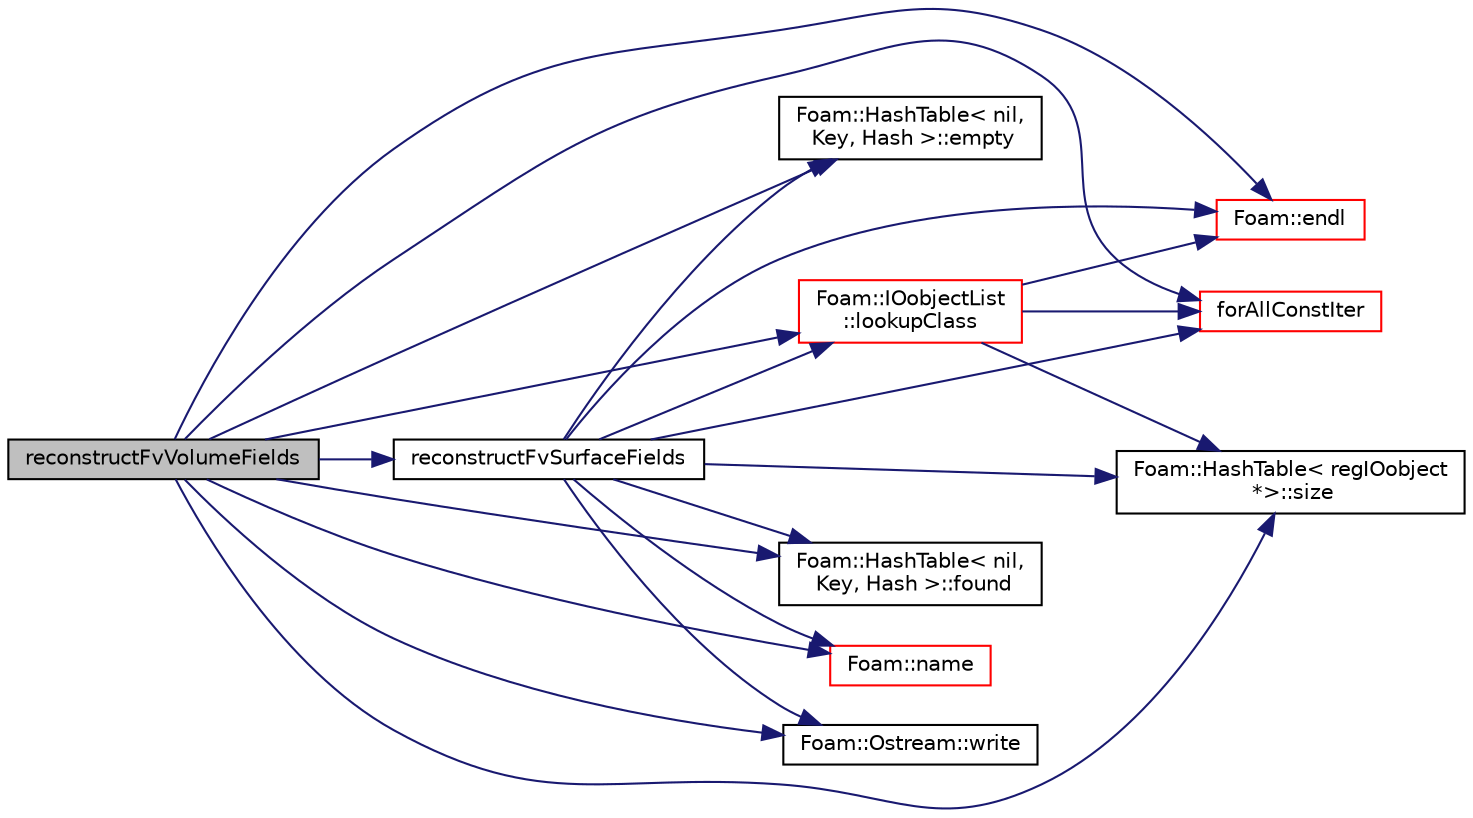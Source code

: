 digraph "reconstructFvVolumeFields"
{
  bgcolor="transparent";
  edge [fontname="Helvetica",fontsize="10",labelfontname="Helvetica",labelfontsize="10"];
  node [fontname="Helvetica",fontsize="10",shape=record];
  rankdir="LR";
  Node689 [label="reconstructFvVolumeFields",height=0.2,width=0.4,color="black", fillcolor="grey75", style="filled", fontcolor="black"];
  Node689 -> Node690 [color="midnightblue",fontsize="10",style="solid",fontname="Helvetica"];
  Node690 [label="Foam::HashTable\< nil,\l Key, Hash \>::empty",height=0.2,width=0.4,color="black",URL="$a26841.html#a644718bb2fb240de962dc3c9a1fdf0dc",tooltip="Return true if the hash table is empty. "];
  Node689 -> Node691 [color="midnightblue",fontsize="10",style="solid",fontname="Helvetica"];
  Node691 [label="Foam::endl",height=0.2,width=0.4,color="red",URL="$a21851.html#a2db8fe02a0d3909e9351bb4275b23ce4",tooltip="Add newline and flush stream. "];
  Node689 -> Node693 [color="midnightblue",fontsize="10",style="solid",fontname="Helvetica"];
  Node693 [label="forAllConstIter",height=0.2,width=0.4,color="red",URL="$a39311.html#ae21e2836509b0fa7f7cedf6493b11b09"];
  Node689 -> Node988 [color="midnightblue",fontsize="10",style="solid",fontname="Helvetica"];
  Node988 [label="Foam::HashTable\< nil,\l Key, Hash \>::found",height=0.2,width=0.4,color="black",URL="$a26841.html#a9a7a02c333e3e98344a1e5b891c4d985",tooltip="Return true if hashedEntry is found in table. "];
  Node689 -> Node989 [color="midnightblue",fontsize="10",style="solid",fontname="Helvetica"];
  Node989 [label="Foam::IOobjectList\l::lookupClass",height=0.2,width=0.4,color="red",URL="$a27253.html#a7938dcd5dc3e8f28a630433cfa3f2a45",tooltip="Return the list for all IOobjects of a given class. "];
  Node989 -> Node941 [color="midnightblue",fontsize="10",style="solid",fontname="Helvetica"];
  Node941 [label="Foam::HashTable\< regIOobject\l *\>::size",height=0.2,width=0.4,color="black",URL="$a26841.html#a47b3bf30da1eb3ab8076b5fbe00e0494",tooltip="Return number of elements in table. "];
  Node989 -> Node693 [color="midnightblue",fontsize="10",style="solid",fontname="Helvetica"];
  Node989 -> Node691 [color="midnightblue",fontsize="10",style="solid",fontname="Helvetica"];
  Node689 -> Node809 [color="midnightblue",fontsize="10",style="solid",fontname="Helvetica"];
  Node809 [label="Foam::name",height=0.2,width=0.4,color="red",URL="$a21851.html#adcb0df2bd4953cb6bb390272d8263c3a",tooltip="Return a string representation of a complex. "];
  Node689 -> Node990 [color="midnightblue",fontsize="10",style="solid",fontname="Helvetica"];
  Node990 [label="reconstructFvSurfaceFields",height=0.2,width=0.4,color="black",URL="$a29997.html#ae2d566ae42b0d3d1cae82189cc15e3f5",tooltip="Read, reconstruct and write all/selected surface fields. "];
  Node990 -> Node989 [color="midnightblue",fontsize="10",style="solid",fontname="Helvetica"];
  Node990 -> Node941 [color="midnightblue",fontsize="10",style="solid",fontname="Helvetica"];
  Node990 -> Node691 [color="midnightblue",fontsize="10",style="solid",fontname="Helvetica"];
  Node990 -> Node693 [color="midnightblue",fontsize="10",style="solid",fontname="Helvetica"];
  Node990 -> Node690 [color="midnightblue",fontsize="10",style="solid",fontname="Helvetica"];
  Node990 -> Node988 [color="midnightblue",fontsize="10",style="solid",fontname="Helvetica"];
  Node990 -> Node809 [color="midnightblue",fontsize="10",style="solid",fontname="Helvetica"];
  Node990 -> Node968 [color="midnightblue",fontsize="10",style="solid",fontname="Helvetica"];
  Node968 [label="Foam::Ostream::write",height=0.2,width=0.4,color="black",URL="$a27345.html#a81a19ad9e4098b4701cc8bab9a59d78b",tooltip="Write next token to stream. "];
  Node689 -> Node941 [color="midnightblue",fontsize="10",style="solid",fontname="Helvetica"];
  Node689 -> Node968 [color="midnightblue",fontsize="10",style="solid",fontname="Helvetica"];
}
